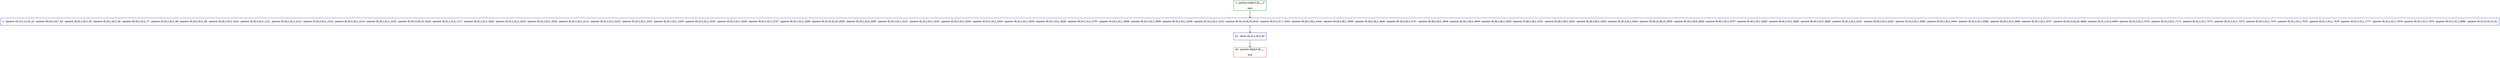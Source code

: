 digraph "" {
  graph [bgcolor="white", fillcolor="#FFFFCC", pack="true", packmode="clust", fontname="Arial", label="", fontsize="12", compound="true", style="rounded,filled"];
  node [node_initialized="no", fillcolor="white", fontname="Arial", label="", color="grey", fontsize="12", fixedsize="false", compound="true", shape="rectangle", style="filled"];
  edge [arrowtail="none", lhead="", fontcolor="black", fontname="Arial", label="", color="black", fontsize="12", arrowhead="normal", arrowsize="0.5", compound="true", ltail="", dir="forward"];
  __N1 [fillcolor="#ffffff", label="2 - passive 35,13,2,13,18,,33 - passive 35,29,2,29,7,,44 - passive 35,30,2,30,2,,55 - passive 35,30,2,30,2,,66 - passive 35,30,2,30,2,,77 - passive 35,30,2,30,2,,88 - passive 35,30,2,30,2,,99 - passive 35,30,2,30,2,,1010 - passive 35,30,2,30,2,,1111 - passive 35,30,2,30,2,,1212 - passive 35,30,2,30,2,,1313 - passive 35,30,2,30,2,,1414 - passive 35,30,2,30,2,,1515 - passive 35,30,24,30,24,,1616 - passive 35,31,2,31,6,,1717 - passive 35,32,2,32,2,,1818 - passive 35,32,2,32,2,,1919 - passive 35,32,2,32,2,,2020 - passive 35,32,2,32,2,,2121 - passive 35,32,2,32,2,,2222 - passive 35,32,2,32,2,,2323 - passive 35,32,2,32,2,,2424 - passive 35,32,2,32,2,,2525 - passive 35,32,2,32,2,,2626 - passive 35,32,2,32,2,,2727 - passive 35,32,2,32,2,,2828 - passive 35,32,24,32,24,,2929 - passive 35,33,2,33,6,,3030 - passive 35,34,2,34,2,,3131 - passive 35,34,2,34,2,,3232 - passive 35,34,2,34,2,,3333 - passive 35,34,2,34,2,,3434 - passive 35,34,2,34,2,,3535 - passive 35,34,2,34,2,,3636 - passive 35,34,2,34,2,,3737 - passive 35,34,2,34,2,,3838 - passive 35,34,2,34,2,,3939 - passive 35,34,2,34,2,,4040 - passive 35,34,2,34,2,,4141 - passive 35,34,24,34,24,,4242 - passive 35,37,2,37,7,,4343 - passive 35,38,2,38,2,,4444 - passive 35,38,2,38,2,,4545 - passive 35,38,2,38,2,,4646 - passive 35,38,2,38,2,,4747 - passive 35,38,2,38,2,,4848 - passive 35,38,2,38,2,,4949 - passive 35,38,2,38,2,,5050 - passive 35,38,2,38,2,,5151 - passive 35,38,2,38,2,,5252 - passive 35,38,2,38,2,,5353 - passive 35,38,2,38,2,,5454 - passive 35,38,24,38,24,,5555 - passive 35,39,2,39,6,,5656 - passive 35,40,2,40,2,,5757 - passive 35,40,2,40,2,,5858 - passive 35,40,2,40,2,,5959 - passive 35,40,2,40,2,,6060 - passive 35,40,2,40,2,,6161 - passive 35,40,2,40,2,,6262 - passive 35,40,2,40,2,,6363 - passive 35,40,2,40,2,,6464 - passive 35,40,2,40,2,,6565 - passive 35,40,2,40,2,,6666 - passive 35,40,2,40,2,,6767 - passive 35,40,24,40,24,,6868 - passive 35,41,2,41,6,,6969 - passive 35,42,2,42,2,,7070 - passive 35,42,2,42,2,,7171 - passive 35,42,2,42,2,,7272 - passive 35,42,2,42,2,,7373 - passive 35,42,2,42,2,,7474 - passive 35,42,2,42,2,,7575 - passive 35,42,2,42,2,,7676 - passive 35,42,2,42,2,,7777 - passive 35,42,2,42,2,,7878 - passive 35,42,2,42,2,,7979 - passive 35,42,2,42,2,,8080 - passive 35,42,24,42,24,,81", color="#0000ff", shape="box", style="filled"];
  __N2 [fillcolor="#ffffff", label="1 - passive-implicit 36,,,,,,2\n\nstart", color="#006400", shape="box", style="filled"];
  __N3 [fillcolor="#ffffff", label="81 - return 30,44,2,44,9,,82", color="#0000ff", shape="box", style="filled"];
  __N4 [fillcolor="#ffffff", label="82 - passive-implicit 36,,,,,,\n\nend", color="#a52a2a", shape="box", style="filled"];
  __N2 -> __N1 [arrowtail="none", color="#000000", label="", arrowhead="normal", dir="forward"];
  __N1 -> __N3 [arrowtail="none", color="#000000", label="", arrowhead="normal", dir="forward"];
  __N3 -> __N4 [arrowtail="none", color="#000000", label="", arrowhead="normal", dir="forward"];
}
